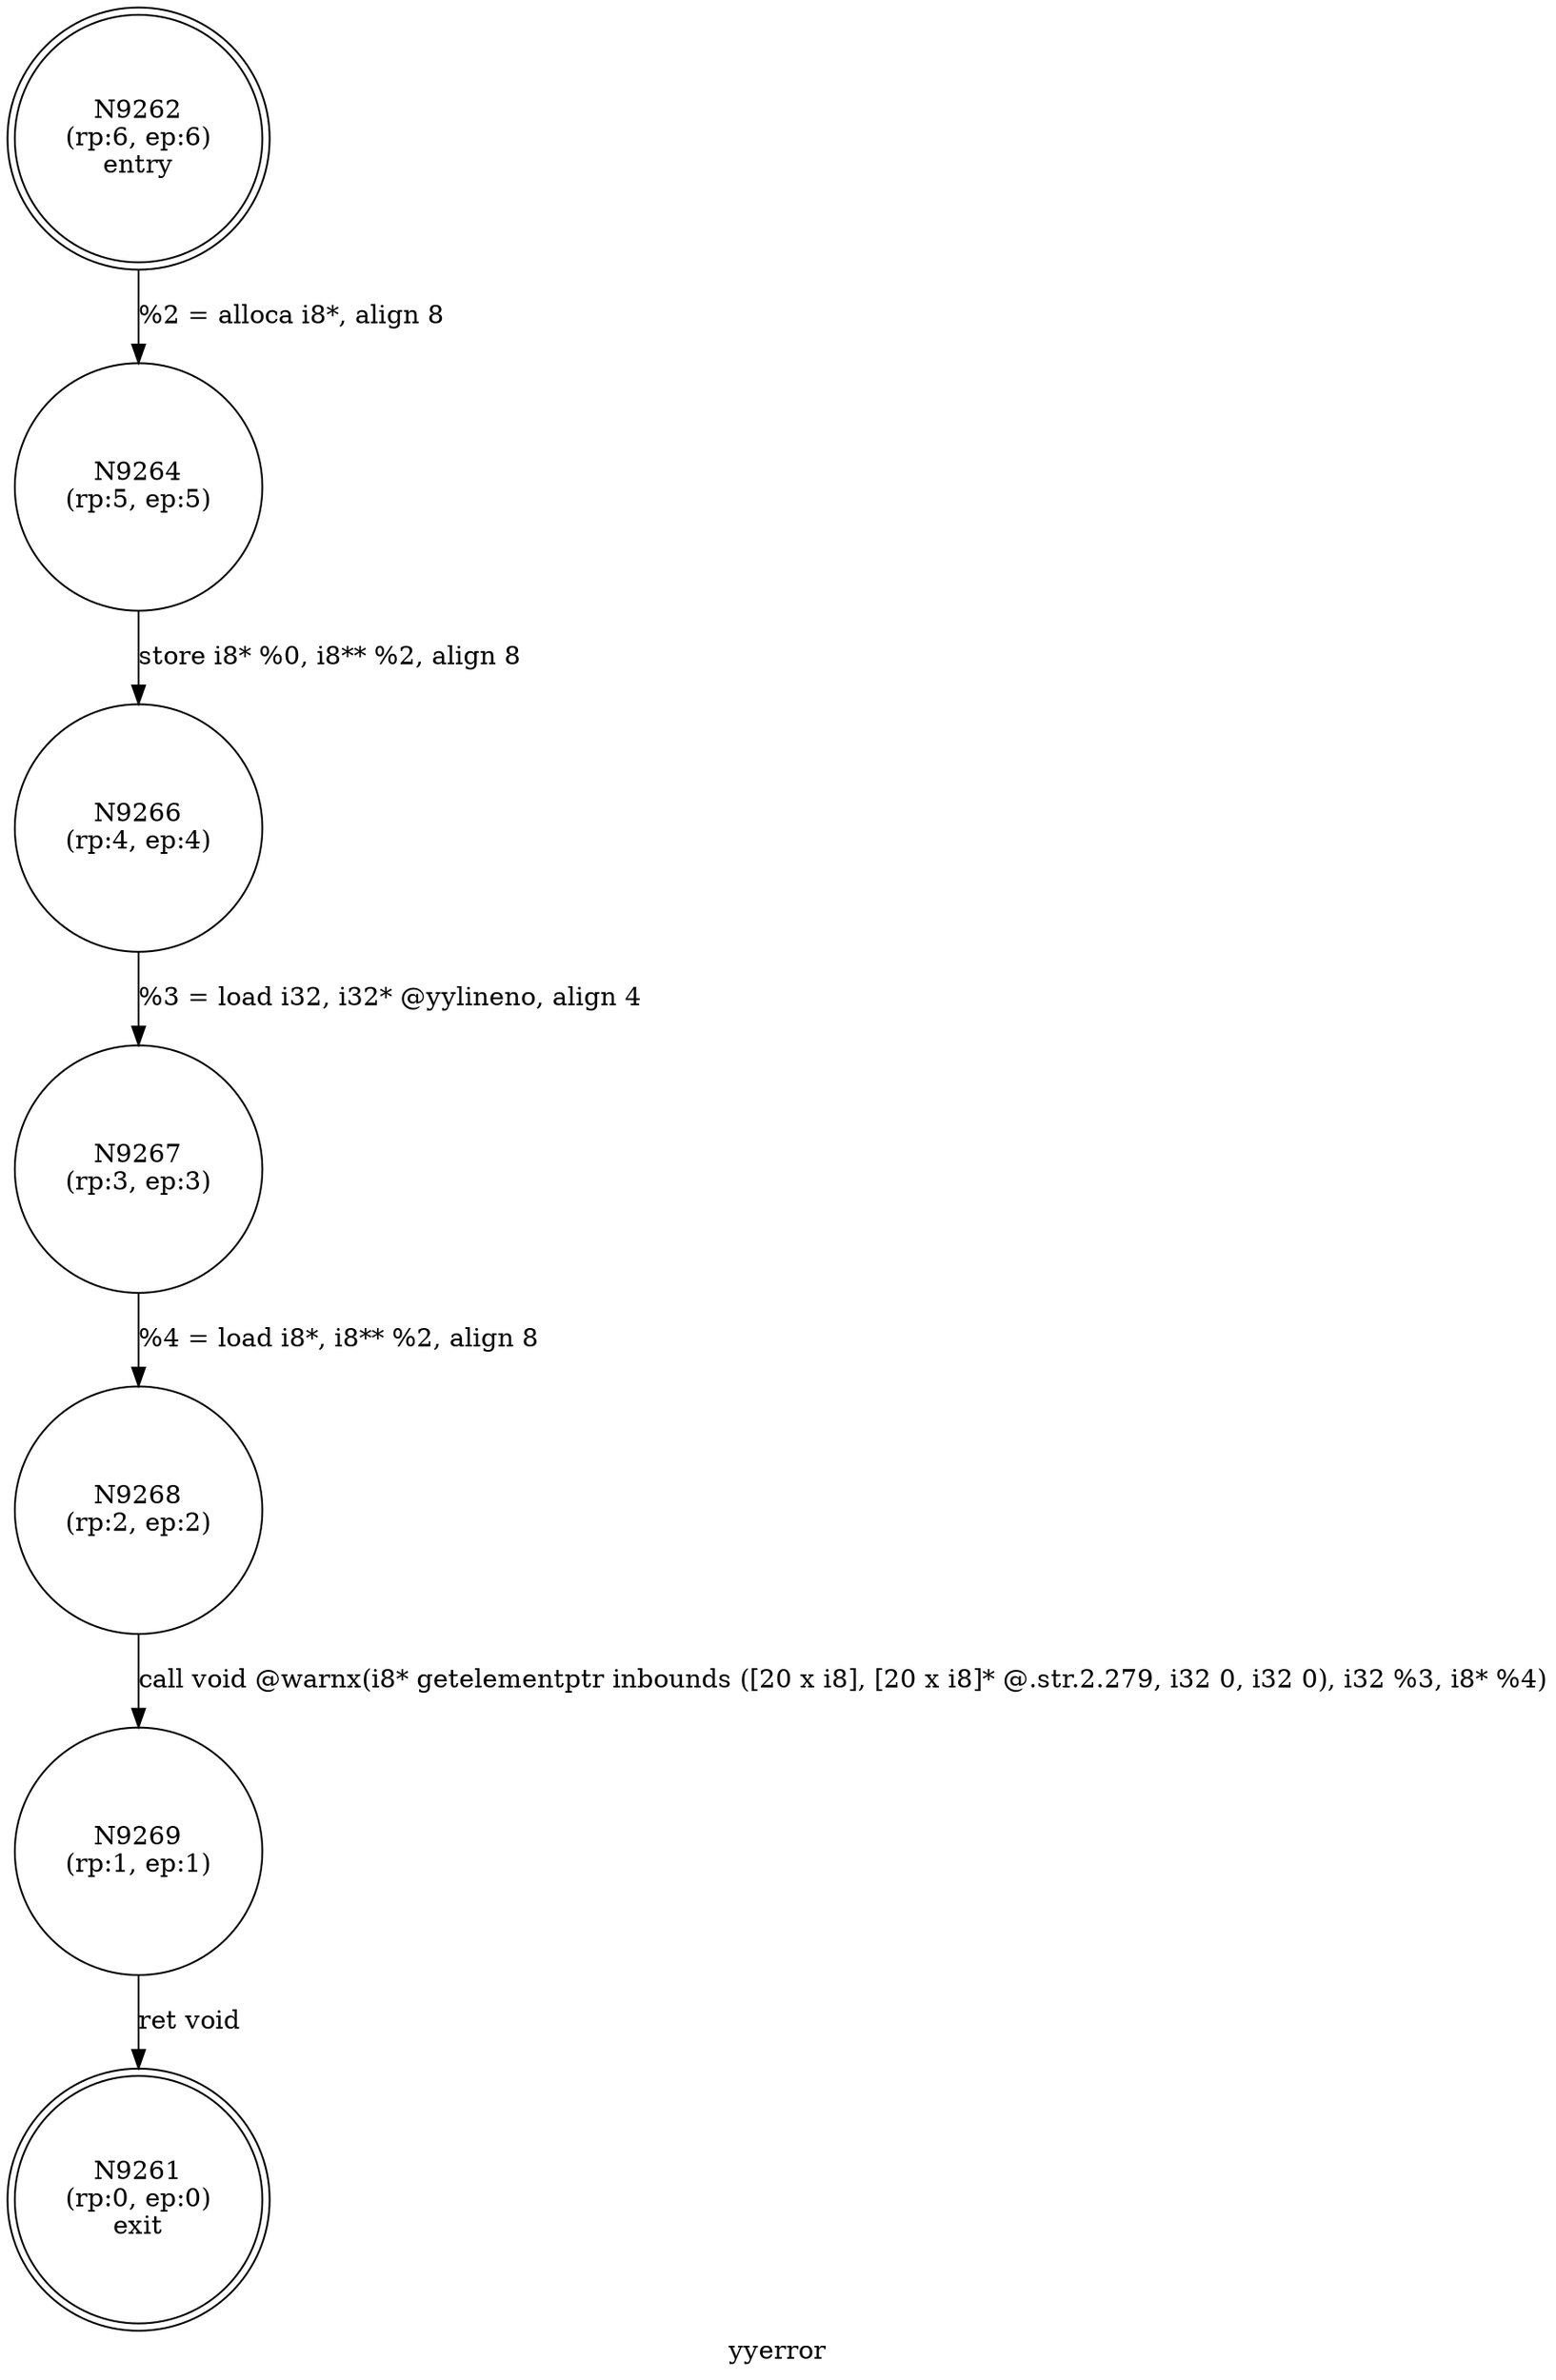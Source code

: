 digraph yyerror {
label="yyerror"
9261 [label="N9261\n(rp:0, ep:0)\nexit", shape="doublecircle"]
9262 [label="N9262\n(rp:6, ep:6)\nentry", shape="doublecircle"]
9262 -> 9264 [label="%2 = alloca i8*, align 8"]
9264 [label="N9264\n(rp:5, ep:5)", shape="circle"]
9264 -> 9266 [label="store i8* %0, i8** %2, align 8"]
9266 [label="N9266\n(rp:4, ep:4)", shape="circle"]
9266 -> 9267 [label="%3 = load i32, i32* @yylineno, align 4"]
9267 [label="N9267\n(rp:3, ep:3)", shape="circle"]
9267 -> 9268 [label="%4 = load i8*, i8** %2, align 8"]
9268 [label="N9268\n(rp:2, ep:2)", shape="circle"]
9268 -> 9269 [label="call void @warnx(i8* getelementptr inbounds ([20 x i8], [20 x i8]* @.str.2.279, i32 0, i32 0), i32 %3, i8* %4)"]
9269 [label="N9269\n(rp:1, ep:1)", shape="circle"]
9269 -> 9261 [label="ret void"]
}
